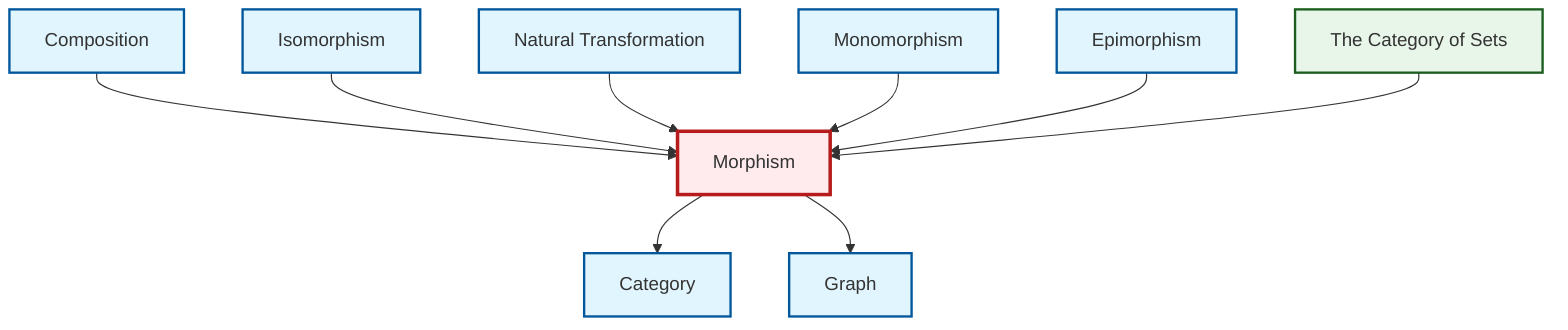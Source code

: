 graph TD
    classDef definition fill:#e1f5fe,stroke:#01579b,stroke-width:2px
    classDef theorem fill:#f3e5f5,stroke:#4a148c,stroke-width:2px
    classDef axiom fill:#fff3e0,stroke:#e65100,stroke-width:2px
    classDef example fill:#e8f5e9,stroke:#1b5e20,stroke-width:2px
    classDef current fill:#ffebee,stroke:#b71c1c,stroke-width:3px
    def-isomorphism["Isomorphism"]:::definition
    def-natural-transformation["Natural Transformation"]:::definition
    def-epimorphism["Epimorphism"]:::definition
    ex-set-category["The Category of Sets"]:::example
    def-composition["Composition"]:::definition
    def-graph["Graph"]:::definition
    def-monomorphism["Monomorphism"]:::definition
    def-category["Category"]:::definition
    def-morphism["Morphism"]:::definition
    def-composition --> def-morphism
    def-isomorphism --> def-morphism
    def-morphism --> def-category
    def-natural-transformation --> def-morphism
    def-morphism --> def-graph
    def-monomorphism --> def-morphism
    def-epimorphism --> def-morphism
    ex-set-category --> def-morphism
    class def-morphism current